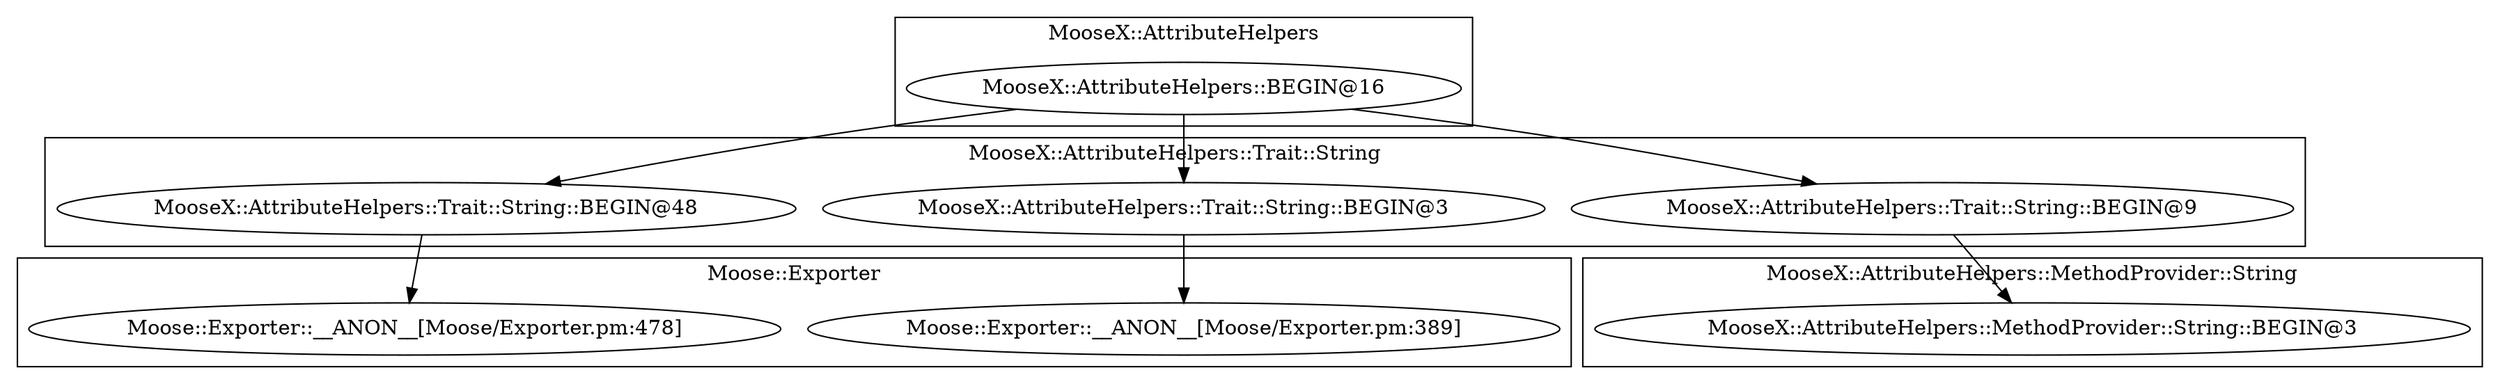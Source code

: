 digraph {
graph [overlap=false]
subgraph cluster_Moose_Exporter {
	label="Moose::Exporter";
	"Moose::Exporter::__ANON__[Moose/Exporter.pm:389]";
	"Moose::Exporter::__ANON__[Moose/Exporter.pm:478]";
}
subgraph cluster_MooseX_AttributeHelpers_Trait_String {
	label="MooseX::AttributeHelpers::Trait::String";
	"MooseX::AttributeHelpers::Trait::String::BEGIN@3";
	"MooseX::AttributeHelpers::Trait::String::BEGIN@9";
	"MooseX::AttributeHelpers::Trait::String::BEGIN@48";
}
subgraph cluster_MooseX_AttributeHelpers {
	label="MooseX::AttributeHelpers";
	"MooseX::AttributeHelpers::BEGIN@16";
}
subgraph cluster_MooseX_AttributeHelpers_MethodProvider_String {
	label="MooseX::AttributeHelpers::MethodProvider::String";
	"MooseX::AttributeHelpers::MethodProvider::String::BEGIN@3";
}
"MooseX::AttributeHelpers::Trait::String::BEGIN@48" -> "Moose::Exporter::__ANON__[Moose/Exporter.pm:478]";
"MooseX::AttributeHelpers::BEGIN@16" -> "MooseX::AttributeHelpers::Trait::String::BEGIN@3";
"MooseX::AttributeHelpers::BEGIN@16" -> "MooseX::AttributeHelpers::Trait::String::BEGIN@48";
"MooseX::AttributeHelpers::BEGIN@16" -> "MooseX::AttributeHelpers::Trait::String::BEGIN@9";
"MooseX::AttributeHelpers::Trait::String::BEGIN@3" -> "Moose::Exporter::__ANON__[Moose/Exporter.pm:389]";
"MooseX::AttributeHelpers::Trait::String::BEGIN@9" -> "MooseX::AttributeHelpers::MethodProvider::String::BEGIN@3";
}
